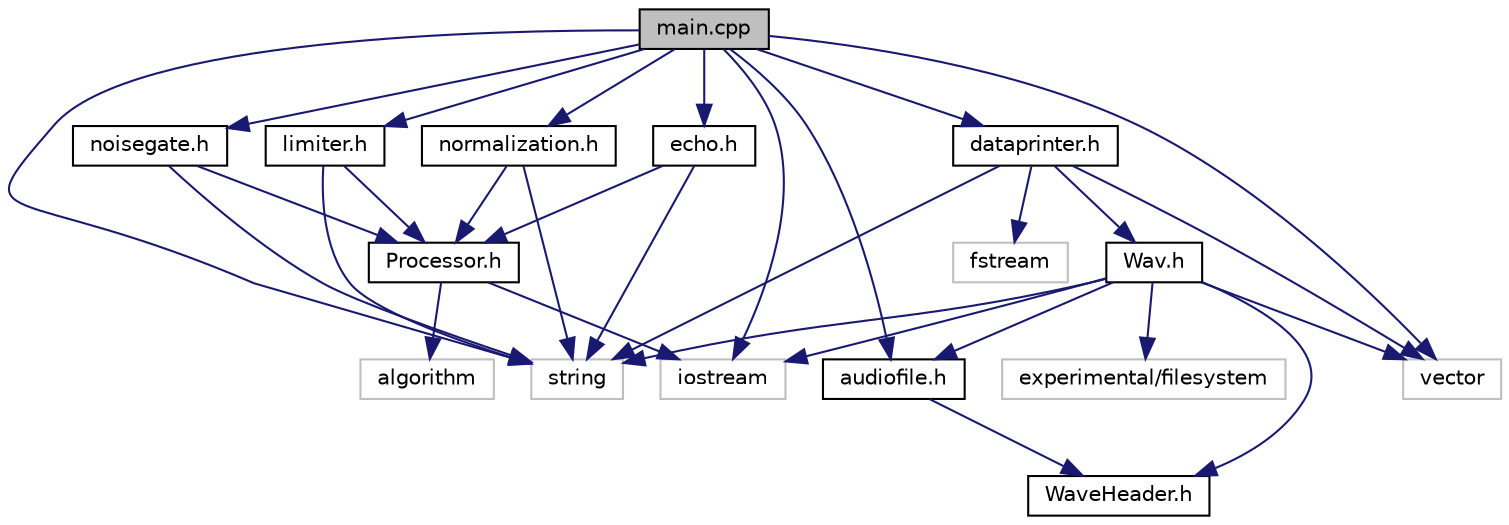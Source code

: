 digraph "main.cpp"
{
  edge [fontname="Helvetica",fontsize="10",labelfontname="Helvetica",labelfontsize="10"];
  node [fontname="Helvetica",fontsize="10",shape=record];
  Node0 [label="main.cpp",height=0.2,width=0.4,color="black", fillcolor="grey75", style="filled", fontcolor="black"];
  Node0 -> Node1 [color="midnightblue",fontsize="10",style="solid"];
  Node1 [label="iostream",height=0.2,width=0.4,color="grey75", fillcolor="white", style="filled"];
  Node0 -> Node2 [color="midnightblue",fontsize="10",style="solid"];
  Node2 [label="string",height=0.2,width=0.4,color="grey75", fillcolor="white", style="filled"];
  Node0 -> Node3 [color="midnightblue",fontsize="10",style="solid"];
  Node3 [label="vector",height=0.2,width=0.4,color="grey75", fillcolor="white", style="filled"];
  Node0 -> Node4 [color="midnightblue",fontsize="10",style="solid"];
  Node4 [label="audiofile.h",height=0.2,width=0.4,color="black", fillcolor="white", style="filled",URL="$db/d59/audiofile_8h_source.html"];
  Node4 -> Node5 [color="midnightblue",fontsize="10",style="solid"];
  Node5 [label="WaveHeader.h",height=0.2,width=0.4,color="black", fillcolor="white", style="filled",URL="$df/d39/WaveHeader_8h_source.html"];
  Node0 -> Node6 [color="midnightblue",fontsize="10",style="solid"];
  Node6 [label="echo.h",height=0.2,width=0.4,color="black", fillcolor="white", style="filled",URL="$d3/d25/echo_8h_source.html"];
  Node6 -> Node2 [color="midnightblue",fontsize="10",style="solid"];
  Node6 -> Node7 [color="midnightblue",fontsize="10",style="solid"];
  Node7 [label="Processor.h",height=0.2,width=0.4,color="black", fillcolor="white", style="filled",URL="$dd/d94/Processor_8h_source.html"];
  Node7 -> Node1 [color="midnightblue",fontsize="10",style="solid"];
  Node7 -> Node8 [color="midnightblue",fontsize="10",style="solid"];
  Node8 [label="algorithm",height=0.2,width=0.4,color="grey75", fillcolor="white", style="filled"];
  Node0 -> Node9 [color="midnightblue",fontsize="10",style="solid"];
  Node9 [label="noisegate.h",height=0.2,width=0.4,color="black", fillcolor="white", style="filled",URL="$d9/d03/noisegate_8h_source.html"];
  Node9 -> Node2 [color="midnightblue",fontsize="10",style="solid"];
  Node9 -> Node7 [color="midnightblue",fontsize="10",style="solid"];
  Node0 -> Node10 [color="midnightblue",fontsize="10",style="solid"];
  Node10 [label="limiter.h",height=0.2,width=0.4,color="black", fillcolor="white", style="filled",URL="$d5/d3e/limiter_8h_source.html"];
  Node10 -> Node2 [color="midnightblue",fontsize="10",style="solid"];
  Node10 -> Node7 [color="midnightblue",fontsize="10",style="solid"];
  Node0 -> Node11 [color="midnightblue",fontsize="10",style="solid"];
  Node11 [label="normalization.h",height=0.2,width=0.4,color="black", fillcolor="white", style="filled",URL="$da/dd7/normalization_8h_source.html"];
  Node11 -> Node2 [color="midnightblue",fontsize="10",style="solid"];
  Node11 -> Node7 [color="midnightblue",fontsize="10",style="solid"];
  Node0 -> Node12 [color="midnightblue",fontsize="10",style="solid"];
  Node12 [label="dataprinter.h",height=0.2,width=0.4,color="black", fillcolor="white", style="filled",URL="$d7/d8f/dataprinter_8h_source.html"];
  Node12 -> Node13 [color="midnightblue",fontsize="10",style="solid"];
  Node13 [label="fstream",height=0.2,width=0.4,color="grey75", fillcolor="white", style="filled"];
  Node12 -> Node3 [color="midnightblue",fontsize="10",style="solid"];
  Node12 -> Node2 [color="midnightblue",fontsize="10",style="solid"];
  Node12 -> Node14 [color="midnightblue",fontsize="10",style="solid"];
  Node14 [label="Wav.h",height=0.2,width=0.4,color="black", fillcolor="white", style="filled",URL="$d1/d71/Wav_8h_source.html"];
  Node14 -> Node3 [color="midnightblue",fontsize="10",style="solid"];
  Node14 -> Node15 [color="midnightblue",fontsize="10",style="solid"];
  Node15 [label="experimental/filesystem",height=0.2,width=0.4,color="grey75", fillcolor="white", style="filled"];
  Node14 -> Node1 [color="midnightblue",fontsize="10",style="solid"];
  Node14 -> Node2 [color="midnightblue",fontsize="10",style="solid"];
  Node14 -> Node5 [color="midnightblue",fontsize="10",style="solid"];
  Node14 -> Node4 [color="midnightblue",fontsize="10",style="solid"];
}
